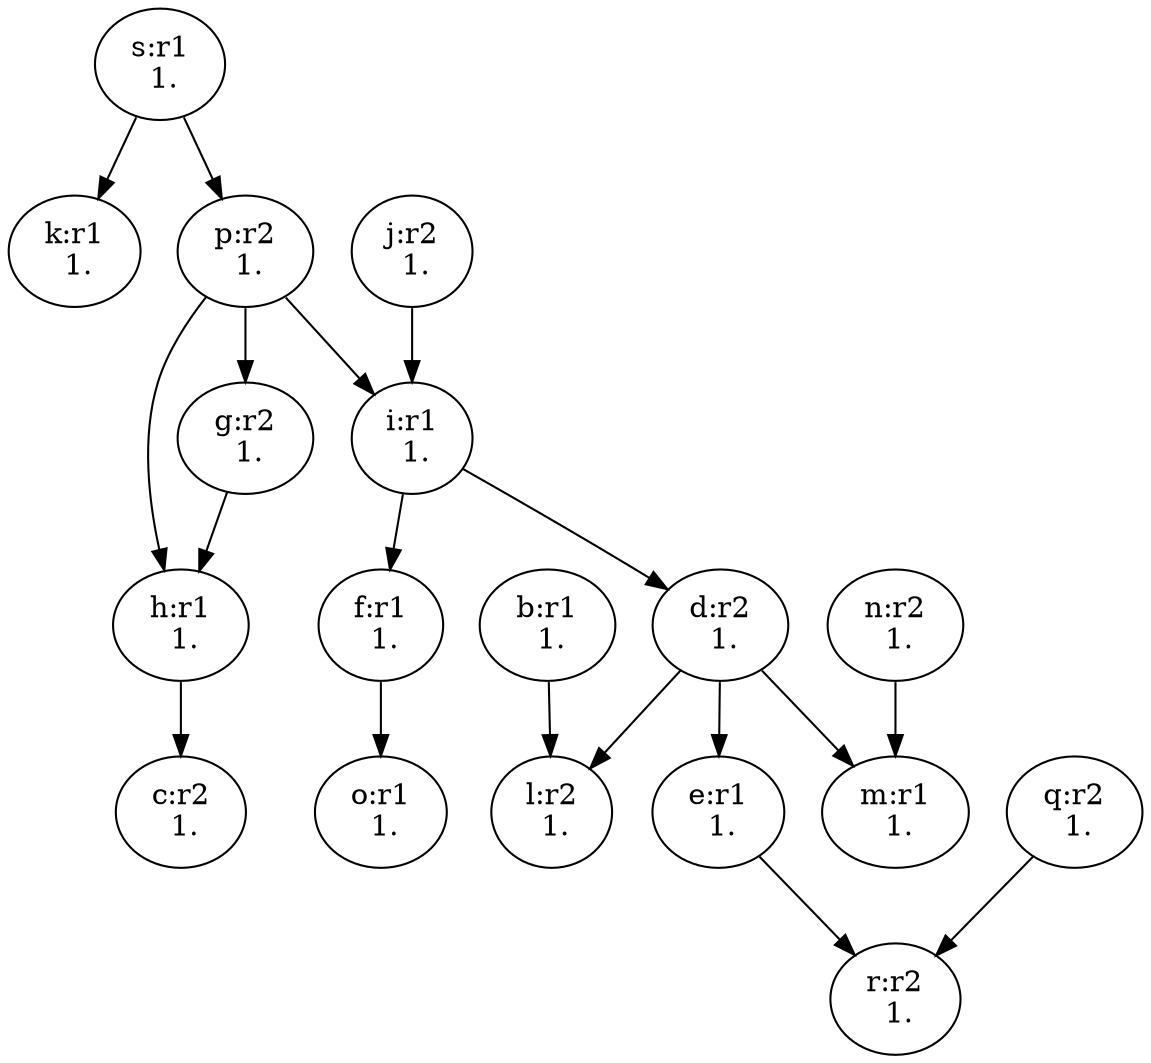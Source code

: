 digraph G {
  s [label="s:r1
 1.", ];
  p [label="p:r2
 1.", ];
  i [label="i:r1
 1.", ];
  d [label="d:r2
 1.", ];
  e [label="e:r1
 1.", ];
  r [label="r:r2
 1.", ];
  b [label="b:r1
 1.", ];
  c [label="c:r2
 1.", ];
  f [label="f:r1
 1.", ];
  g [label="g:r2
 1.", ];
  h [label="h:r1
 1.", ];
  j [label="j:r2
 1.", ];
  k [label="k:r1
 1.", ];
  l [label="l:r2
 1.", ];
  m [label="m:r1
 1.", ];
  n [label="n:r2
 1.", ];
  o [label="o:r1
 1.", ];
  q [label="q:r2
 1.", ];
  
  
  s -> p;
  s -> k;
  p -> i;
  p -> g;
  p -> h;
  i -> d;
  i -> f;
  d -> e;
  d -> l;
  d -> m;
  e -> r;
  b -> l;
  f -> o;
  g -> h;
  h -> c;
  j -> i;
  n -> m;
  q -> r;
  
  }